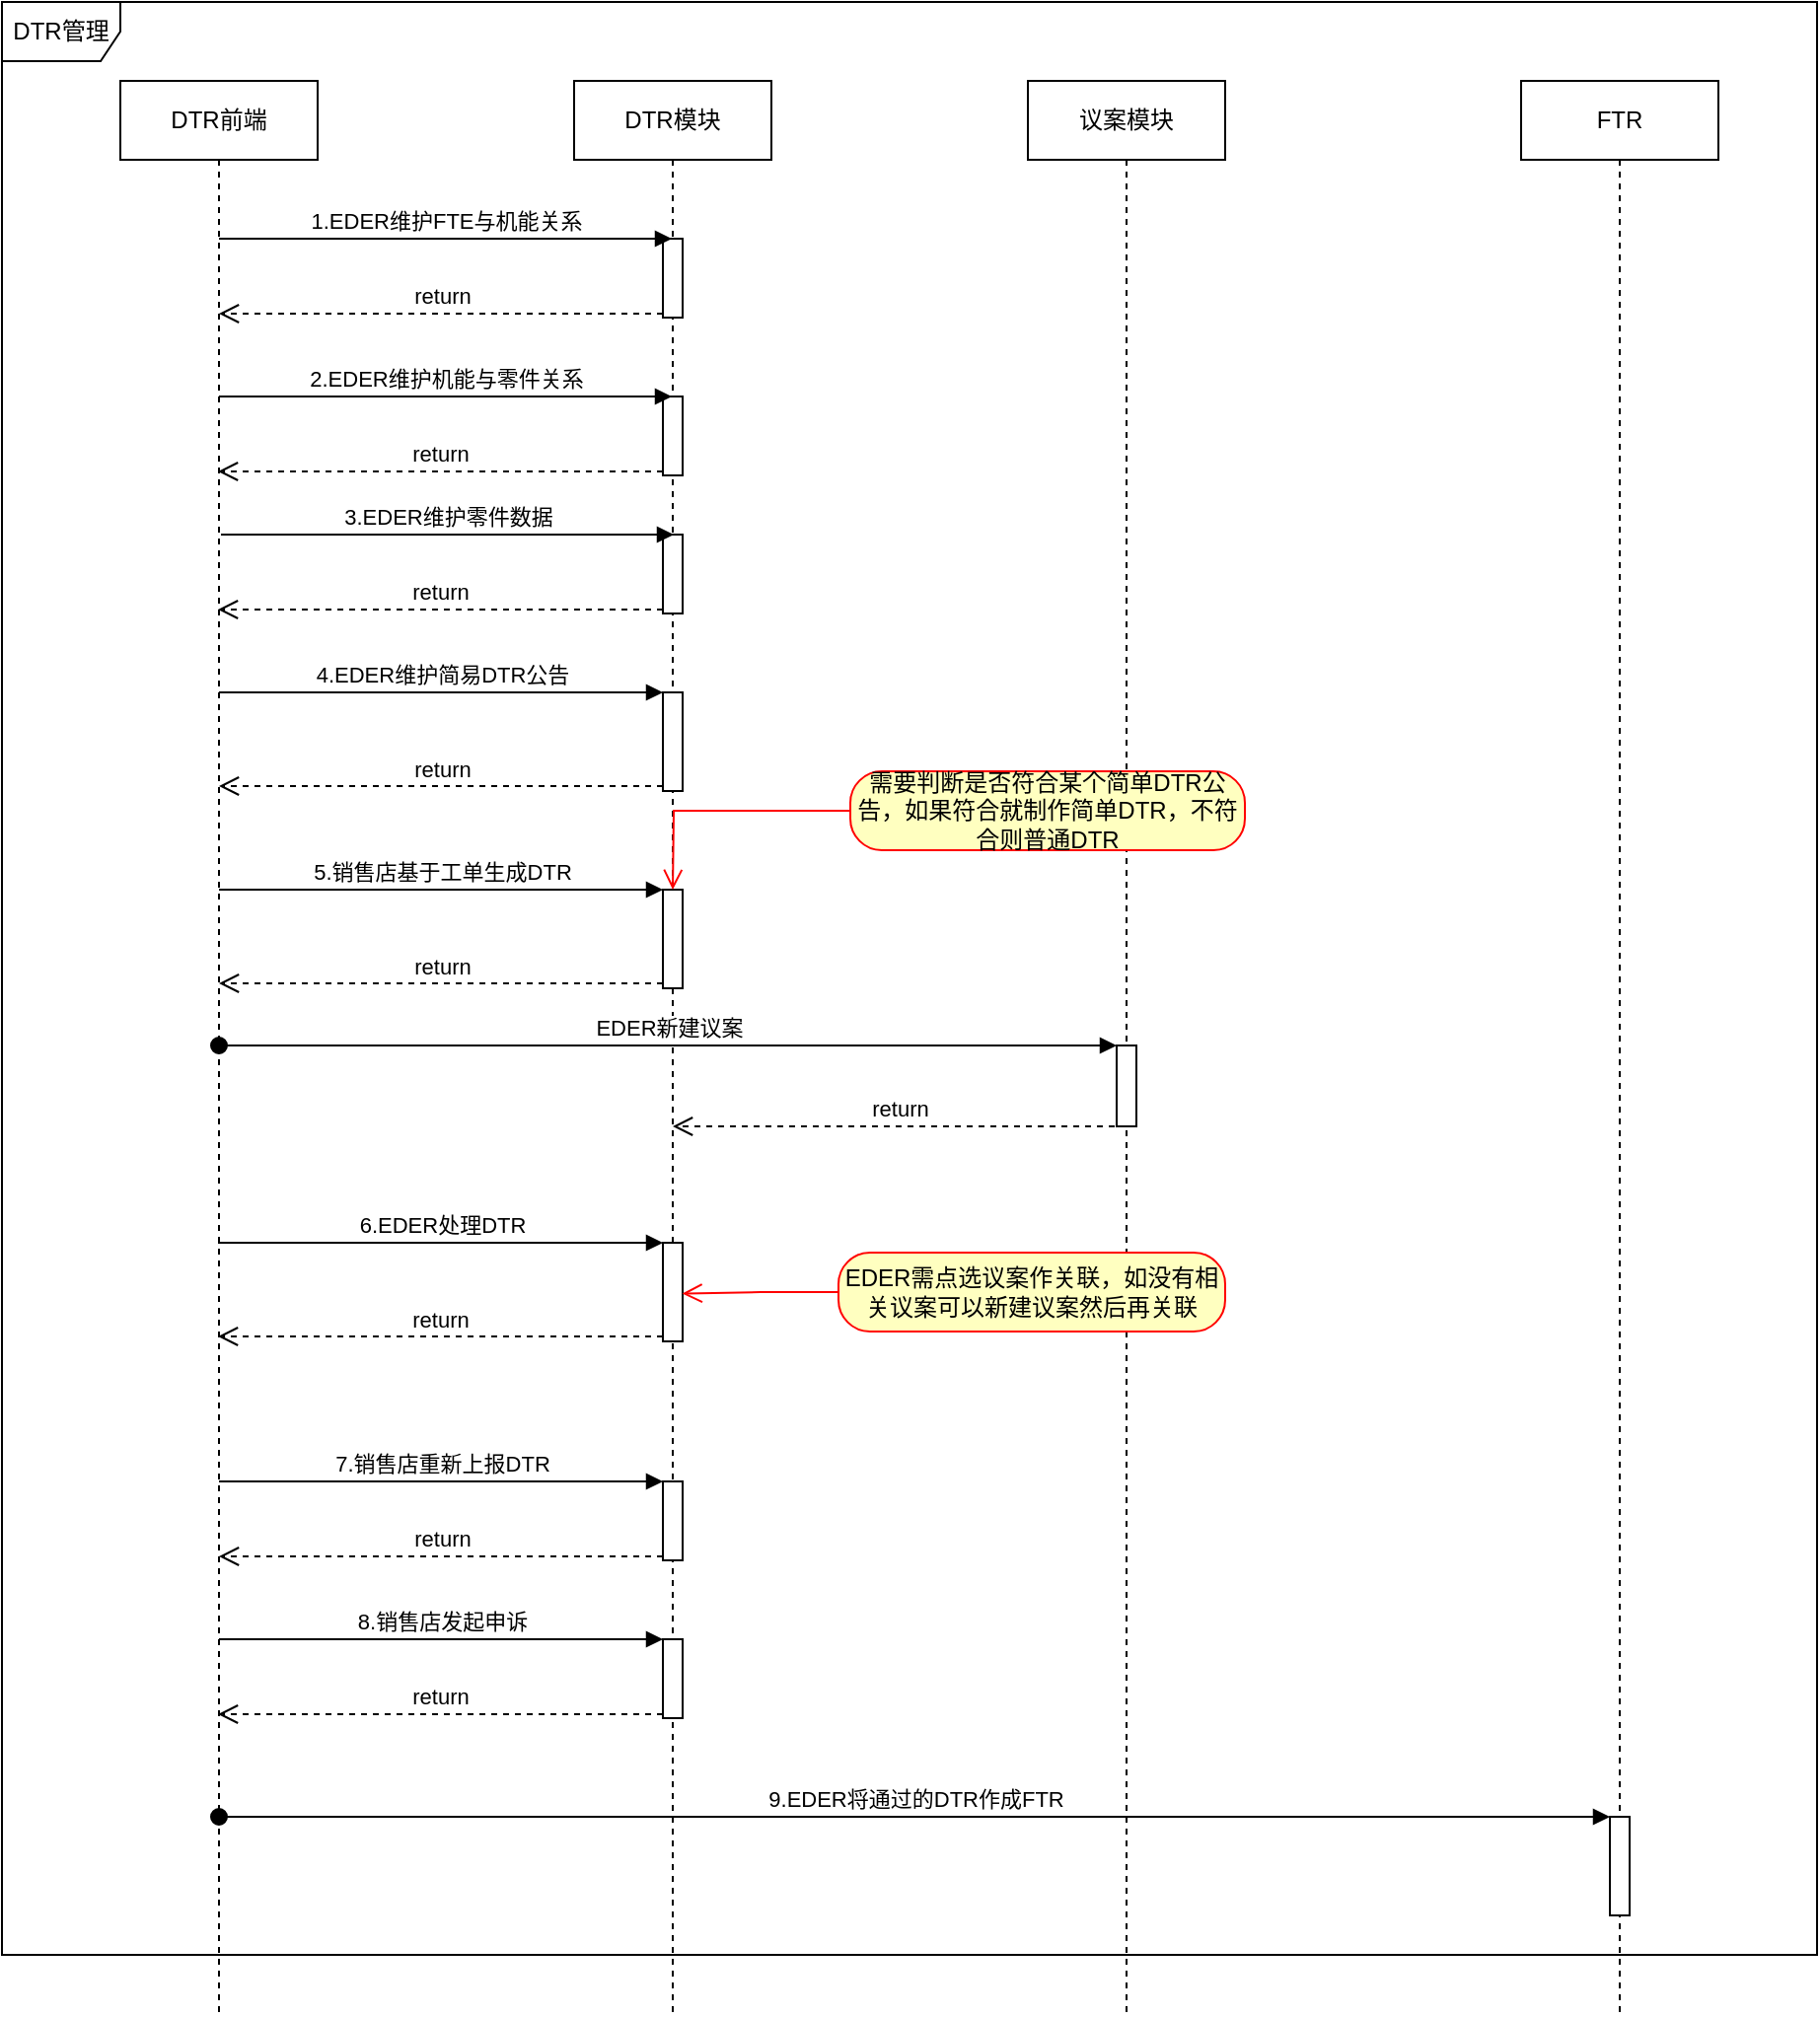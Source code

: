 <mxfile version="16.0.3" type="github">
  <diagram id="UXoUPtAeHOVSdncbpQZQ" name="Page-1">
    <mxGraphModel dx="2957" dy="965" grid="1" gridSize="10" guides="1" tooltips="1" connect="1" arrows="1" fold="1" page="1" pageScale="1" pageWidth="827" pageHeight="1169" math="0" shadow="0">
      <root>
        <mxCell id="0" />
        <mxCell id="1" parent="0" />
        <mxCell id="PIPFyShP-Cy4KktQ9gSj-3" value="议案模块" style="shape=umlLifeline;perimeter=lifelinePerimeter;whiteSpace=wrap;html=1;container=1;collapsible=0;recursiveResize=0;outlineConnect=0;" parent="1" vertex="1">
          <mxGeometry x="510" y="580" width="100" height="980" as="geometry" />
        </mxCell>
        <mxCell id="0pjadvOdGxTtpfprGWlY-28" value="" style="html=1;points=[];perimeter=orthogonalPerimeter;" vertex="1" parent="PIPFyShP-Cy4KktQ9gSj-3">
          <mxGeometry x="45" y="489" width="10" height="41" as="geometry" />
        </mxCell>
        <mxCell id="PIPFyShP-Cy4KktQ9gSj-4" value="DTR模块" style="shape=umlLifeline;perimeter=lifelinePerimeter;whiteSpace=wrap;html=1;container=1;collapsible=0;recursiveResize=0;outlineConnect=0;" parent="1" vertex="1">
          <mxGeometry x="280" y="580" width="100" height="980" as="geometry" />
        </mxCell>
        <mxCell id="0pjadvOdGxTtpfprGWlY-1" value="" style="html=1;points=[];perimeter=orthogonalPerimeter;" vertex="1" parent="PIPFyShP-Cy4KktQ9gSj-4">
          <mxGeometry x="45" y="80" width="10" height="40" as="geometry" />
        </mxCell>
        <mxCell id="0pjadvOdGxTtpfprGWlY-5" value="" style="html=1;points=[];perimeter=orthogonalPerimeter;" vertex="1" parent="PIPFyShP-Cy4KktQ9gSj-4">
          <mxGeometry x="45" y="160" width="10" height="40" as="geometry" />
        </mxCell>
        <mxCell id="0pjadvOdGxTtpfprGWlY-6" value="2.EDER维护机能与零件关系" style="html=1;verticalAlign=bottom;endArrow=block;rounded=0;" edge="1" parent="PIPFyShP-Cy4KktQ9gSj-4">
          <mxGeometry relative="1" as="geometry">
            <mxPoint x="-180" y="160" as="sourcePoint" />
            <mxPoint x="49.5" y="160" as="targetPoint" />
          </mxGeometry>
        </mxCell>
        <mxCell id="0pjadvOdGxTtpfprGWlY-7" value="return" style="html=1;verticalAlign=bottom;endArrow=open;dashed=1;endSize=8;exitX=0;exitY=0.95;rounded=0;" edge="1" parent="PIPFyShP-Cy4KktQ9gSj-4" source="0pjadvOdGxTtpfprGWlY-5">
          <mxGeometry relative="1" as="geometry">
            <mxPoint x="-180.5" y="198" as="targetPoint" />
          </mxGeometry>
        </mxCell>
        <mxCell id="0pjadvOdGxTtpfprGWlY-8" value="" style="html=1;points=[];perimeter=orthogonalPerimeter;" vertex="1" parent="PIPFyShP-Cy4KktQ9gSj-4">
          <mxGeometry x="45" y="230" width="10" height="40" as="geometry" />
        </mxCell>
        <mxCell id="0pjadvOdGxTtpfprGWlY-9" value="3.EDER维护零件数据" style="html=1;verticalAlign=bottom;endArrow=block;rounded=0;" edge="1" parent="PIPFyShP-Cy4KktQ9gSj-4">
          <mxGeometry relative="1" as="geometry">
            <mxPoint x="-179" y="230" as="sourcePoint" />
            <mxPoint x="50.5" y="230" as="targetPoint" />
          </mxGeometry>
        </mxCell>
        <mxCell id="0pjadvOdGxTtpfprGWlY-10" value="return" style="html=1;verticalAlign=bottom;endArrow=open;dashed=1;endSize=8;exitX=0;exitY=0.95;rounded=0;" edge="1" parent="PIPFyShP-Cy4KktQ9gSj-4" source="0pjadvOdGxTtpfprGWlY-8">
          <mxGeometry relative="1" as="geometry">
            <mxPoint x="-180.5" y="268" as="targetPoint" />
          </mxGeometry>
        </mxCell>
        <mxCell id="0pjadvOdGxTtpfprGWlY-13" value="" style="html=1;points=[];perimeter=orthogonalPerimeter;" vertex="1" parent="PIPFyShP-Cy4KktQ9gSj-4">
          <mxGeometry x="45" y="310" width="10" height="50" as="geometry" />
        </mxCell>
        <mxCell id="0pjadvOdGxTtpfprGWlY-16" value="" style="html=1;points=[];perimeter=orthogonalPerimeter;" vertex="1" parent="PIPFyShP-Cy4KktQ9gSj-4">
          <mxGeometry x="45" y="410" width="10" height="50" as="geometry" />
        </mxCell>
        <mxCell id="0pjadvOdGxTtpfprGWlY-23" value="" style="html=1;points=[];perimeter=orthogonalPerimeter;" vertex="1" parent="PIPFyShP-Cy4KktQ9gSj-4">
          <mxGeometry x="45" y="589" width="10" height="50" as="geometry" />
        </mxCell>
        <mxCell id="0pjadvOdGxTtpfprGWlY-32" value="" style="html=1;points=[];perimeter=orthogonalPerimeter;" vertex="1" parent="PIPFyShP-Cy4KktQ9gSj-4">
          <mxGeometry x="45" y="710" width="10" height="40" as="geometry" />
        </mxCell>
        <mxCell id="0pjadvOdGxTtpfprGWlY-35" value="" style="html=1;points=[];perimeter=orthogonalPerimeter;" vertex="1" parent="PIPFyShP-Cy4KktQ9gSj-4">
          <mxGeometry x="45" y="790" width="10" height="40" as="geometry" />
        </mxCell>
        <mxCell id="0pjadvOdGxTtpfprGWlY-36" value="8.销售店发起申诉" style="html=1;verticalAlign=bottom;endArrow=block;entryX=0;entryY=0;rounded=0;" edge="1" parent="PIPFyShP-Cy4KktQ9gSj-4" target="0pjadvOdGxTtpfprGWlY-35">
          <mxGeometry relative="1" as="geometry">
            <mxPoint x="-180" y="790" as="sourcePoint" />
          </mxGeometry>
        </mxCell>
        <mxCell id="0pjadvOdGxTtpfprGWlY-37" value="return" style="html=1;verticalAlign=bottom;endArrow=open;dashed=1;endSize=8;exitX=0;exitY=0.95;rounded=0;" edge="1" parent="PIPFyShP-Cy4KktQ9gSj-4" source="0pjadvOdGxTtpfprGWlY-35">
          <mxGeometry relative="1" as="geometry">
            <mxPoint x="-180.5" y="828" as="targetPoint" />
          </mxGeometry>
        </mxCell>
        <mxCell id="PIPFyShP-Cy4KktQ9gSj-5" value="DTR前端" style="shape=umlLifeline;perimeter=lifelinePerimeter;whiteSpace=wrap;html=1;container=1;collapsible=0;recursiveResize=0;outlineConnect=0;" parent="1" vertex="1">
          <mxGeometry x="50" y="580" width="100" height="980" as="geometry" />
        </mxCell>
        <mxCell id="PIPFyShP-Cy4KktQ9gSj-6" value="FTR" style="shape=umlLifeline;perimeter=lifelinePerimeter;whiteSpace=wrap;html=1;container=1;collapsible=0;recursiveResize=0;outlineConnect=0;" parent="1" vertex="1">
          <mxGeometry x="760" y="580" width="100" height="980" as="geometry" />
        </mxCell>
        <mxCell id="0pjadvOdGxTtpfprGWlY-39" value="" style="html=1;points=[];perimeter=orthogonalPerimeter;" vertex="1" parent="PIPFyShP-Cy4KktQ9gSj-6">
          <mxGeometry x="45" y="880" width="10" height="50" as="geometry" />
        </mxCell>
        <mxCell id="0pjadvOdGxTtpfprGWlY-2" value="1.EDER维护FTE与机能关系" style="html=1;verticalAlign=bottom;endArrow=block;rounded=0;" edge="1" target="PIPFyShP-Cy4KktQ9gSj-4" parent="1">
          <mxGeometry relative="1" as="geometry">
            <mxPoint x="100" y="660" as="sourcePoint" />
          </mxGeometry>
        </mxCell>
        <mxCell id="0pjadvOdGxTtpfprGWlY-3" value="return" style="html=1;verticalAlign=bottom;endArrow=open;dashed=1;endSize=8;exitX=0;exitY=0.95;rounded=0;" edge="1" source="0pjadvOdGxTtpfprGWlY-1" parent="1" target="PIPFyShP-Cy4KktQ9gSj-5">
          <mxGeometry relative="1" as="geometry">
            <mxPoint x="100" y="736" as="targetPoint" />
          </mxGeometry>
        </mxCell>
        <mxCell id="0pjadvOdGxTtpfprGWlY-14" value="4.EDER维护简易DTR公告" style="html=1;verticalAlign=bottom;endArrow=block;entryX=0;entryY=0;rounded=0;" edge="1" target="0pjadvOdGxTtpfprGWlY-13" parent="1" source="PIPFyShP-Cy4KktQ9gSj-5">
          <mxGeometry relative="1" as="geometry">
            <mxPoint x="100" y="930" as="sourcePoint" />
          </mxGeometry>
        </mxCell>
        <mxCell id="0pjadvOdGxTtpfprGWlY-15" value="return" style="html=1;verticalAlign=bottom;endArrow=open;dashed=1;endSize=8;exitX=0;exitY=0.95;rounded=0;" edge="1" source="0pjadvOdGxTtpfprGWlY-13" parent="1" target="PIPFyShP-Cy4KktQ9gSj-5">
          <mxGeometry relative="1" as="geometry">
            <mxPoint x="100" y="1006" as="targetPoint" />
          </mxGeometry>
        </mxCell>
        <mxCell id="0pjadvOdGxTtpfprGWlY-17" value="5.销售店基于工单生成DTR" style="html=1;verticalAlign=bottom;endArrow=block;entryX=0;entryY=0;rounded=0;" edge="1" target="0pjadvOdGxTtpfprGWlY-16" parent="1">
          <mxGeometry relative="1" as="geometry">
            <mxPoint x="100" y="990" as="sourcePoint" />
          </mxGeometry>
        </mxCell>
        <mxCell id="0pjadvOdGxTtpfprGWlY-18" value="return" style="html=1;verticalAlign=bottom;endArrow=open;dashed=1;endSize=8;exitX=0;exitY=0.95;rounded=0;" edge="1" source="0pjadvOdGxTtpfprGWlY-16" parent="1" target="PIPFyShP-Cy4KktQ9gSj-5">
          <mxGeometry relative="1" as="geometry">
            <mxPoint x="100" y="1066" as="targetPoint" />
          </mxGeometry>
        </mxCell>
        <mxCell id="0pjadvOdGxTtpfprGWlY-21" value="需要判断是否符合某个简单DTR公告，如果符合就制作简单DTR，不符合则普通DTR" style="rounded=1;whiteSpace=wrap;html=1;arcSize=40;fontColor=#000000;fillColor=#ffffc0;strokeColor=#ff0000;" vertex="1" parent="1">
          <mxGeometry x="420" y="930" width="200" height="40" as="geometry" />
        </mxCell>
        <mxCell id="0pjadvOdGxTtpfprGWlY-22" value="" style="edgeStyle=orthogonalEdgeStyle;html=1;verticalAlign=bottom;endArrow=open;endSize=8;strokeColor=#ff0000;rounded=0;" edge="1" source="0pjadvOdGxTtpfprGWlY-21" parent="1">
          <mxGeometry relative="1" as="geometry">
            <mxPoint x="330" y="990" as="targetPoint" />
          </mxGeometry>
        </mxCell>
        <mxCell id="0pjadvOdGxTtpfprGWlY-24" value="6.EDER处理DTR" style="html=1;verticalAlign=bottom;endArrow=block;entryX=0;entryY=0;rounded=0;" edge="1" target="0pjadvOdGxTtpfprGWlY-23" parent="1">
          <mxGeometry relative="1" as="geometry">
            <mxPoint x="99.5" y="1169" as="sourcePoint" />
          </mxGeometry>
        </mxCell>
        <mxCell id="0pjadvOdGxTtpfprGWlY-25" value="return" style="html=1;verticalAlign=bottom;endArrow=open;dashed=1;endSize=8;exitX=0;exitY=0.95;rounded=0;" edge="1" source="0pjadvOdGxTtpfprGWlY-23" parent="1">
          <mxGeometry relative="1" as="geometry">
            <mxPoint x="99.5" y="1216.5" as="targetPoint" />
          </mxGeometry>
        </mxCell>
        <mxCell id="0pjadvOdGxTtpfprGWlY-29" value="EDER新建议案" style="html=1;verticalAlign=bottom;startArrow=oval;endArrow=block;startSize=8;rounded=0;" edge="1" target="0pjadvOdGxTtpfprGWlY-28" parent="1">
          <mxGeometry relative="1" as="geometry">
            <mxPoint x="100" y="1069" as="sourcePoint" />
            <Array as="points">
              <mxPoint x="510" y="1069" />
            </Array>
          </mxGeometry>
        </mxCell>
        <mxCell id="0pjadvOdGxTtpfprGWlY-30" value="EDER需点选议案作关联，如没有相关议案可以新建议案然后再关联" style="rounded=1;whiteSpace=wrap;html=1;arcSize=40;fontColor=#000000;fillColor=#ffffc0;strokeColor=#ff0000;" vertex="1" parent="1">
          <mxGeometry x="414" y="1174" width="196" height="40" as="geometry" />
        </mxCell>
        <mxCell id="0pjadvOdGxTtpfprGWlY-31" value="" style="edgeStyle=orthogonalEdgeStyle;html=1;verticalAlign=bottom;endArrow=open;endSize=8;strokeColor=#ff0000;rounded=0;entryX=0.98;entryY=0.516;entryDx=0;entryDy=0;entryPerimeter=0;" edge="1" source="0pjadvOdGxTtpfprGWlY-30" parent="1" target="0pjadvOdGxTtpfprGWlY-23">
          <mxGeometry relative="1" as="geometry">
            <mxPoint x="474" y="1169" as="targetPoint" />
          </mxGeometry>
        </mxCell>
        <mxCell id="0pjadvOdGxTtpfprGWlY-33" value="7.销售店重新上报DTR" style="html=1;verticalAlign=bottom;endArrow=block;entryX=0;entryY=0;rounded=0;" edge="1" target="0pjadvOdGxTtpfprGWlY-32" parent="1">
          <mxGeometry relative="1" as="geometry">
            <mxPoint x="100" y="1290" as="sourcePoint" />
          </mxGeometry>
        </mxCell>
        <mxCell id="0pjadvOdGxTtpfprGWlY-34" value="return" style="html=1;verticalAlign=bottom;endArrow=open;dashed=1;endSize=8;exitX=0;exitY=0.95;rounded=0;" edge="1" source="0pjadvOdGxTtpfprGWlY-32" parent="1" target="PIPFyShP-Cy4KktQ9gSj-5">
          <mxGeometry relative="1" as="geometry">
            <mxPoint x="100" y="1366" as="targetPoint" />
          </mxGeometry>
        </mxCell>
        <mxCell id="0pjadvOdGxTtpfprGWlY-38" value="return" style="html=1;verticalAlign=bottom;endArrow=open;dashed=1;endSize=8;rounded=0;exitX=0.5;exitY=1;exitDx=0;exitDy=0;exitPerimeter=0;" edge="1" parent="1" source="0pjadvOdGxTtpfprGWlY-28">
          <mxGeometry relative="1" as="geometry">
            <mxPoint x="560" y="1120" as="sourcePoint" />
            <mxPoint x="330" y="1110" as="targetPoint" />
          </mxGeometry>
        </mxCell>
        <mxCell id="0pjadvOdGxTtpfprGWlY-40" value="9.EDER将通过的DTR作成FTR" style="html=1;verticalAlign=bottom;startArrow=oval;endArrow=block;startSize=8;rounded=0;" edge="1" target="0pjadvOdGxTtpfprGWlY-39" parent="1">
          <mxGeometry relative="1" as="geometry">
            <mxPoint x="100" y="1460" as="sourcePoint" />
          </mxGeometry>
        </mxCell>
        <mxCell id="0pjadvOdGxTtpfprGWlY-41" value="DTR管理" style="shape=umlFrame;whiteSpace=wrap;html=1;" vertex="1" parent="1">
          <mxGeometry x="-10" y="540" width="920" height="990" as="geometry" />
        </mxCell>
      </root>
    </mxGraphModel>
  </diagram>
</mxfile>

